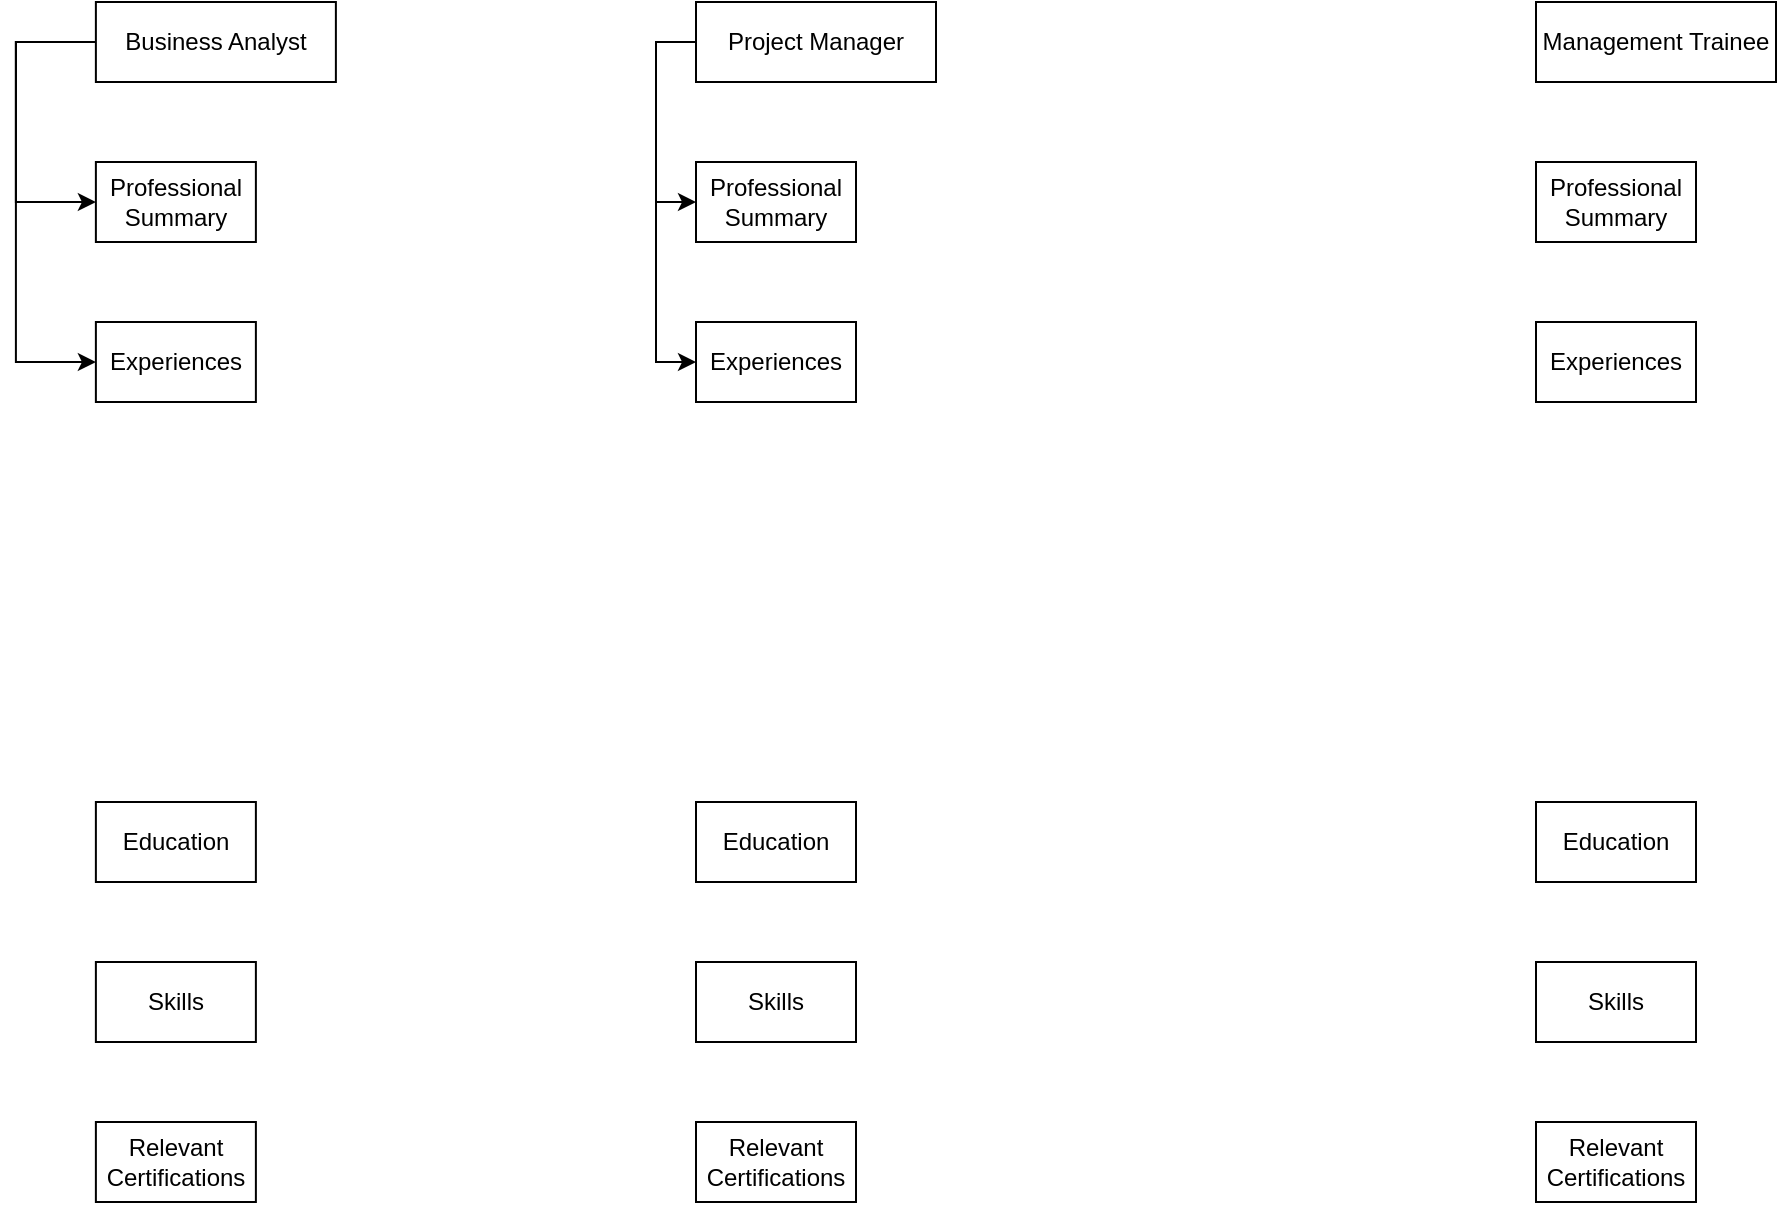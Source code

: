 <mxfile version="21.7.5" type="github">
  <diagram name="Page-1" id="_xVrftXHtBA14w__Zcmd">
    <mxGraphModel dx="880" dy="438" grid="1" gridSize="10" guides="1" tooltips="1" connect="1" arrows="1" fold="1" page="1" pageScale="1" pageWidth="1169" pageHeight="827" math="0" shadow="0">
      <root>
        <mxCell id="0" />
        <mxCell id="1" parent="0" />
        <mxCell id="lTfHK-Skdd9jw6mh1iIN-23" style="edgeStyle=orthogonalEdgeStyle;rounded=0;orthogonalLoop=1;jettySize=auto;html=1;entryX=0;entryY=0.5;entryDx=0;entryDy=0;" parent="1" source="YMPUX0MZRdsUtQvLtQR8-1" target="lTfHK-Skdd9jw6mh1iIN-3" edge="1">
          <mxGeometry relative="1" as="geometry">
            <Array as="points">
              <mxPoint x="79.94" y="60" />
              <mxPoint x="79.94" y="140" />
            </Array>
          </mxGeometry>
        </mxCell>
        <mxCell id="lTfHK-Skdd9jw6mh1iIN-24" style="edgeStyle=orthogonalEdgeStyle;rounded=0;orthogonalLoop=1;jettySize=auto;html=1;entryX=0;entryY=0.5;entryDx=0;entryDy=0;" parent="1" source="YMPUX0MZRdsUtQvLtQR8-1" target="lTfHK-Skdd9jw6mh1iIN-4" edge="1">
          <mxGeometry relative="1" as="geometry">
            <Array as="points">
              <mxPoint x="79.94" y="60" />
              <mxPoint x="79.94" y="220" />
            </Array>
          </mxGeometry>
        </mxCell>
        <mxCell id="YMPUX0MZRdsUtQvLtQR8-1" value="Business Analyst" style="rounded=0;whiteSpace=wrap;html=1;" parent="1" vertex="1">
          <mxGeometry x="119.94" y="40" width="120" height="40" as="geometry" />
        </mxCell>
        <mxCell id="d3kicpmaXHcUhWRQNjLc-1" style="edgeStyle=orthogonalEdgeStyle;rounded=0;orthogonalLoop=1;jettySize=auto;html=1;entryX=0;entryY=0.5;entryDx=0;entryDy=0;" edge="1" parent="1" source="lTfHK-Skdd9jw6mh1iIN-1" target="lTfHK-Skdd9jw6mh1iIN-13">
          <mxGeometry relative="1" as="geometry">
            <Array as="points">
              <mxPoint x="400" y="60" />
              <mxPoint x="400" y="140" />
            </Array>
          </mxGeometry>
        </mxCell>
        <mxCell id="d3kicpmaXHcUhWRQNjLc-3" style="edgeStyle=orthogonalEdgeStyle;rounded=0;orthogonalLoop=1;jettySize=auto;html=1;entryX=0;entryY=0.5;entryDx=0;entryDy=0;" edge="1" parent="1" source="lTfHK-Skdd9jw6mh1iIN-1" target="lTfHK-Skdd9jw6mh1iIN-14">
          <mxGeometry relative="1" as="geometry">
            <Array as="points">
              <mxPoint x="400" y="60" />
              <mxPoint x="400" y="220" />
            </Array>
          </mxGeometry>
        </mxCell>
        <mxCell id="lTfHK-Skdd9jw6mh1iIN-1" value="Project Manager" style="rounded=0;whiteSpace=wrap;html=1;" parent="1" vertex="1">
          <mxGeometry x="420" y="40" width="120" height="40" as="geometry" />
        </mxCell>
        <mxCell id="lTfHK-Skdd9jw6mh1iIN-2" value="Management Trainee" style="rounded=0;whiteSpace=wrap;html=1;" parent="1" vertex="1">
          <mxGeometry x="840" y="40" width="120" height="40" as="geometry" />
        </mxCell>
        <mxCell id="lTfHK-Skdd9jw6mh1iIN-3" value="Professional Summary" style="rounded=0;whiteSpace=wrap;html=1;" parent="1" vertex="1">
          <mxGeometry x="119.94" y="120" width="80" height="40" as="geometry" />
        </mxCell>
        <mxCell id="lTfHK-Skdd9jw6mh1iIN-4" value="Experiences" style="rounded=0;whiteSpace=wrap;html=1;" parent="1" vertex="1">
          <mxGeometry x="119.94" y="200" width="80" height="40" as="geometry" />
        </mxCell>
        <mxCell id="lTfHK-Skdd9jw6mh1iIN-5" value="Education" style="rounded=0;whiteSpace=wrap;html=1;" parent="1" vertex="1">
          <mxGeometry x="119.94" y="440" width="80" height="40" as="geometry" />
        </mxCell>
        <mxCell id="lTfHK-Skdd9jw6mh1iIN-6" value="Skills" style="rounded=0;whiteSpace=wrap;html=1;" parent="1" vertex="1">
          <mxGeometry x="119.94" y="520" width="80" height="40" as="geometry" />
        </mxCell>
        <mxCell id="lTfHK-Skdd9jw6mh1iIN-7" value="Relevant Certifications" style="rounded=0;whiteSpace=wrap;html=1;" parent="1" vertex="1">
          <mxGeometry x="119.94" y="600" width="80" height="40" as="geometry" />
        </mxCell>
        <mxCell id="lTfHK-Skdd9jw6mh1iIN-13" value="Professional Summary" style="rounded=0;whiteSpace=wrap;html=1;" parent="1" vertex="1">
          <mxGeometry x="420" y="120" width="80" height="40" as="geometry" />
        </mxCell>
        <mxCell id="lTfHK-Skdd9jw6mh1iIN-14" value="Experiences" style="rounded=0;whiteSpace=wrap;html=1;" parent="1" vertex="1">
          <mxGeometry x="420" y="200" width="80" height="40" as="geometry" />
        </mxCell>
        <mxCell id="lTfHK-Skdd9jw6mh1iIN-15" value="Education" style="rounded=0;whiteSpace=wrap;html=1;" parent="1" vertex="1">
          <mxGeometry x="420" y="440" width="80" height="40" as="geometry" />
        </mxCell>
        <mxCell id="lTfHK-Skdd9jw6mh1iIN-16" value="Skills" style="rounded=0;whiteSpace=wrap;html=1;" parent="1" vertex="1">
          <mxGeometry x="420" y="520" width="80" height="40" as="geometry" />
        </mxCell>
        <mxCell id="lTfHK-Skdd9jw6mh1iIN-17" value="Relevant Certifications" style="rounded=0;whiteSpace=wrap;html=1;" parent="1" vertex="1">
          <mxGeometry x="420" y="600" width="80" height="40" as="geometry" />
        </mxCell>
        <mxCell id="lTfHK-Skdd9jw6mh1iIN-18" value="Professional Summary" style="rounded=0;whiteSpace=wrap;html=1;" parent="1" vertex="1">
          <mxGeometry x="840" y="120" width="80" height="40" as="geometry" />
        </mxCell>
        <mxCell id="lTfHK-Skdd9jw6mh1iIN-19" value="Experiences" style="rounded=0;whiteSpace=wrap;html=1;" parent="1" vertex="1">
          <mxGeometry x="840" y="200" width="80" height="40" as="geometry" />
        </mxCell>
        <mxCell id="lTfHK-Skdd9jw6mh1iIN-20" value="Education" style="rounded=0;whiteSpace=wrap;html=1;" parent="1" vertex="1">
          <mxGeometry x="840" y="440" width="80" height="40" as="geometry" />
        </mxCell>
        <mxCell id="lTfHK-Skdd9jw6mh1iIN-21" value="Skills" style="rounded=0;whiteSpace=wrap;html=1;" parent="1" vertex="1">
          <mxGeometry x="840" y="520" width="80" height="40" as="geometry" />
        </mxCell>
        <mxCell id="lTfHK-Skdd9jw6mh1iIN-22" value="Relevant Certifications" style="rounded=0;whiteSpace=wrap;html=1;" parent="1" vertex="1">
          <mxGeometry x="840" y="600" width="80" height="40" as="geometry" />
        </mxCell>
      </root>
    </mxGraphModel>
  </diagram>
</mxfile>
